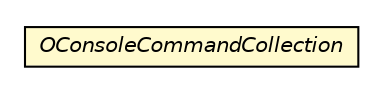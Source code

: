 #!/usr/local/bin/dot
#
# Class diagram 
# Generated by UMLGraph version R5_6-24-gf6e263 (http://www.umlgraph.org/)
#

digraph G {
	edge [fontname="Helvetica",fontsize=10,labelfontname="Helvetica",labelfontsize=10];
	node [fontname="Helvetica",fontsize=10,shape=plaintext];
	nodesep=0.25;
	ranksep=0.5;
	// com.orientechnologies.common.console.OConsoleCommandCollection
	c2284148 [label=<<table title="com.orientechnologies.common.console.OConsoleCommandCollection" border="0" cellborder="1" cellspacing="0" cellpadding="2" port="p" bgcolor="lemonChiffon" href="./OConsoleCommandCollection.html">
		<tr><td><table border="0" cellspacing="0" cellpadding="1">
<tr><td align="center" balign="center"><font face="Helvetica-Oblique"> OConsoleCommandCollection </font></td></tr>
		</table></td></tr>
		</table>>, URL="./OConsoleCommandCollection.html", fontname="Helvetica", fontcolor="black", fontsize=10.0];
}


